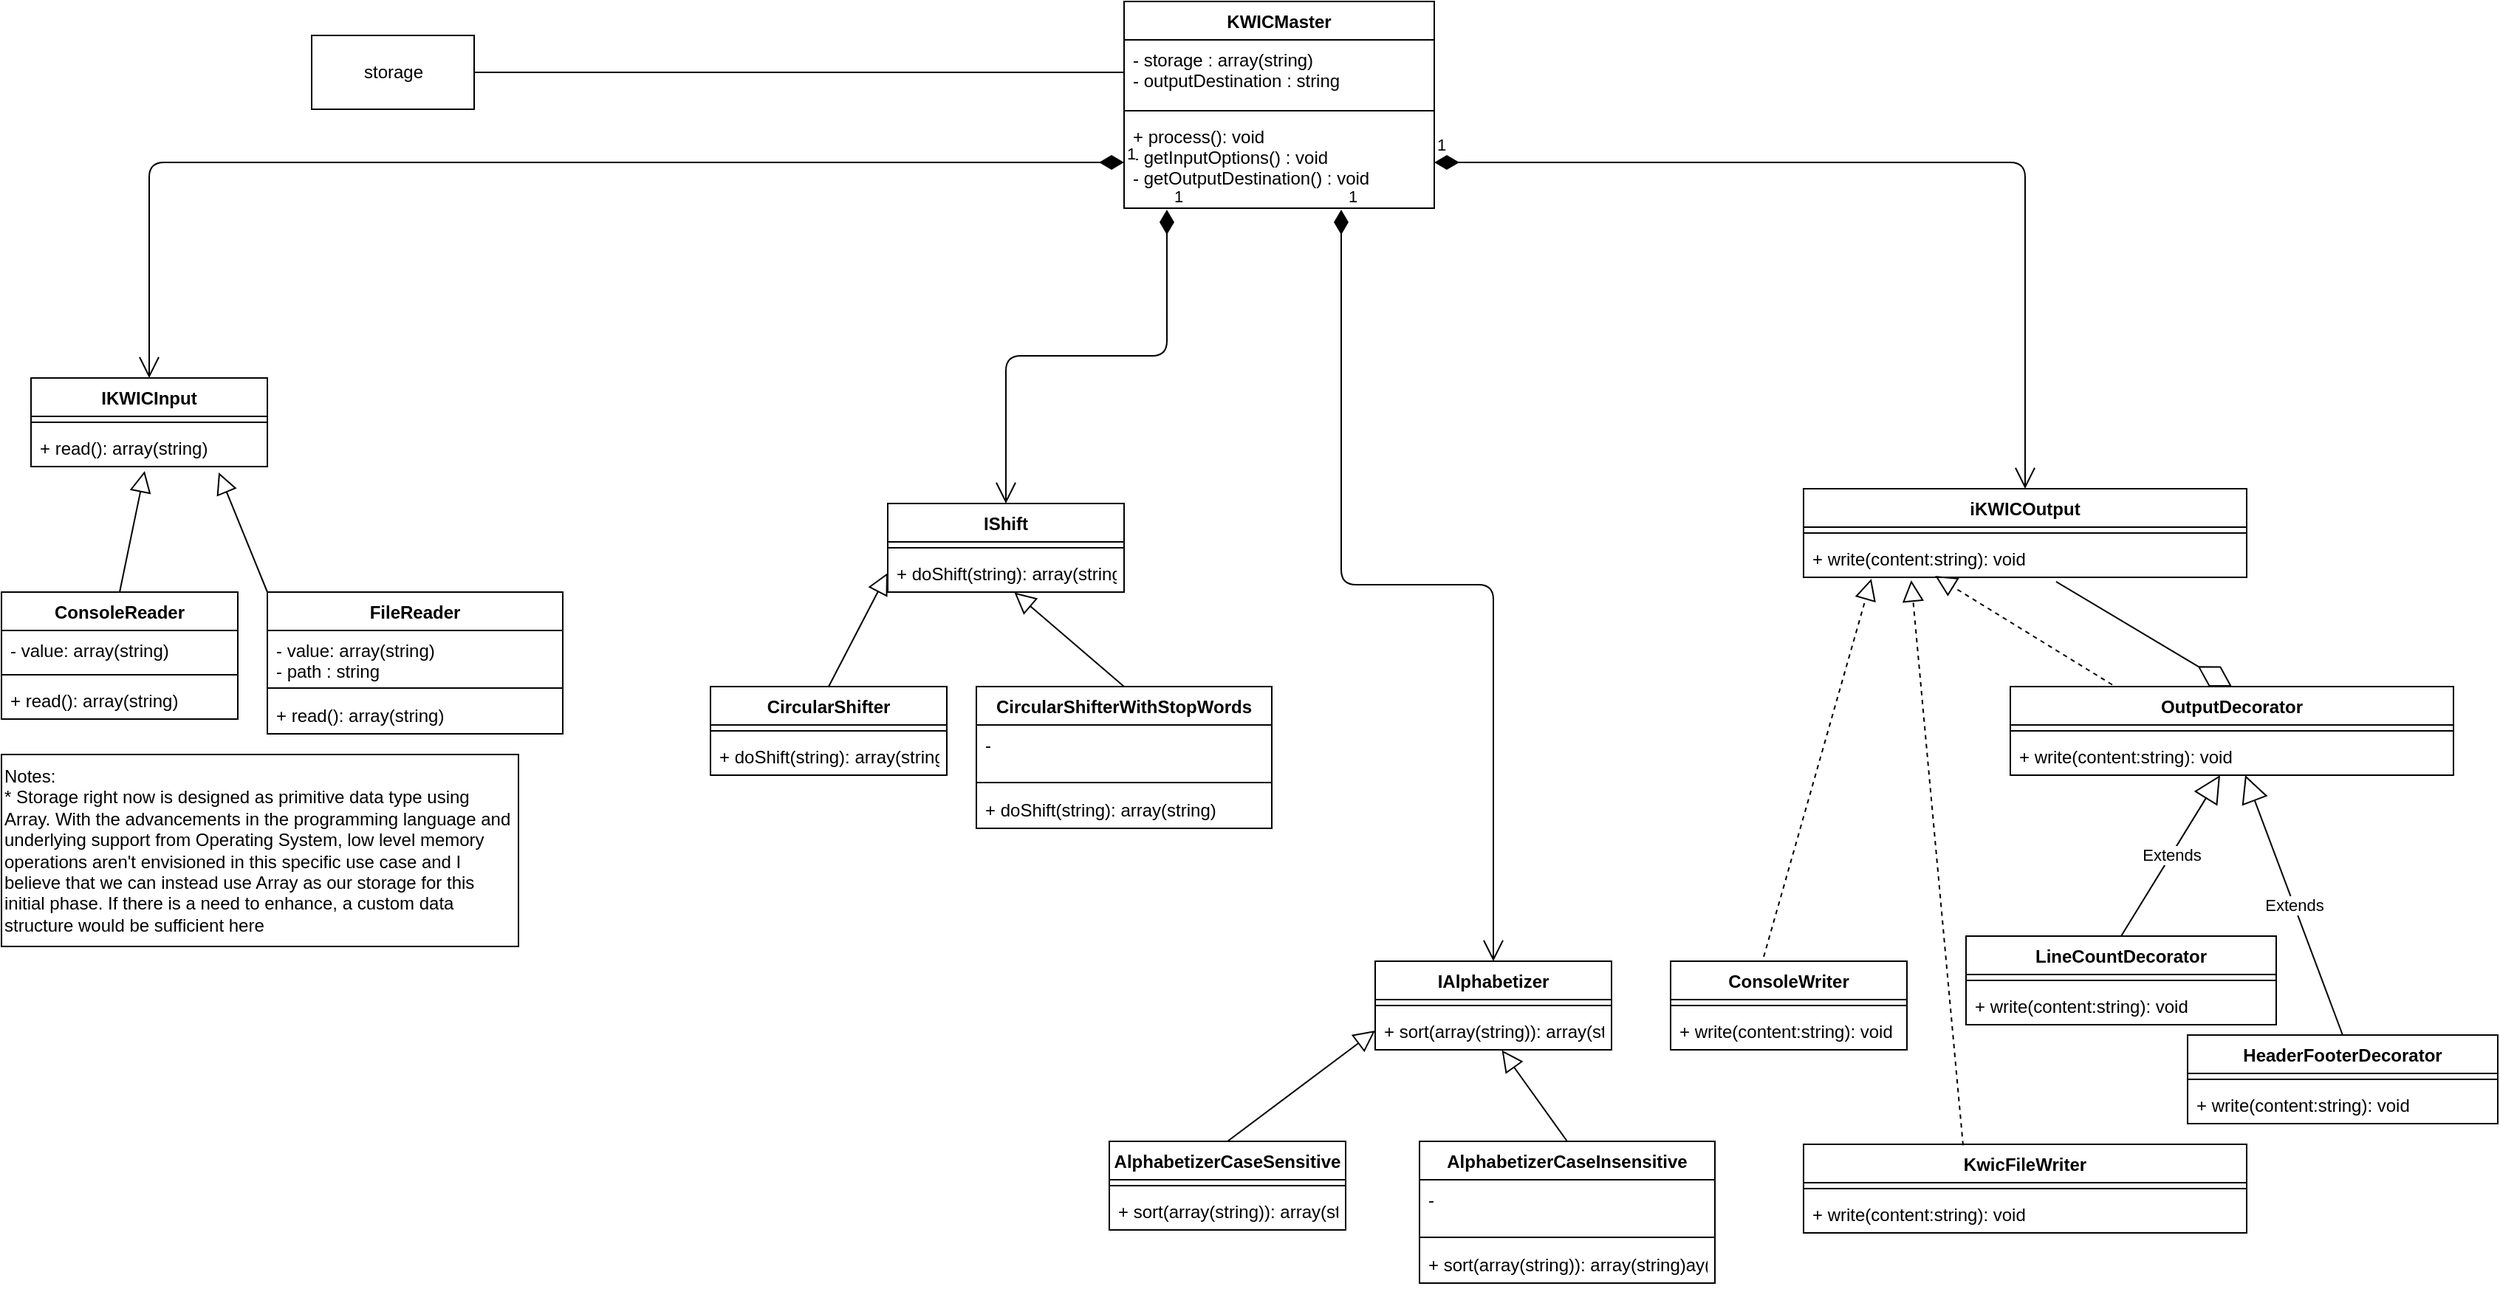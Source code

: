<mxfile version="14.3.2" type="github">
  <diagram name="Page-1" id="929967ad-93f9-6ef4-fab6-5d389245f69c">
    <mxGraphModel dx="1409" dy="729" grid="1" gridSize="10" guides="1" tooltips="1" connect="1" arrows="1" fold="1" page="1" pageScale="1.5" pageWidth="1169" pageHeight="826" background="none" math="0" shadow="0">
      <root>
        <mxCell id="0" style=";html=1;" />
        <mxCell id="1" style=";html=1;" parent="0" />
        <mxCell id="phy_oIgyeEhYIAaXvfVB-1" value="KWICMaster" style="swimlane;fontStyle=1;align=center;verticalAlign=top;childLayout=stackLayout;horizontal=1;startSize=26;horizontalStack=0;resizeParent=1;resizeParentMax=0;resizeLast=0;collapsible=1;marginBottom=0;" parent="1" vertex="1">
          <mxGeometry x="770" y="170" width="210" height="140" as="geometry" />
        </mxCell>
        <mxCell id="phy_oIgyeEhYIAaXvfVB-2" value="- storage : array(string)&#xa;- outputDestination : string&#xa;" style="text;strokeColor=none;fillColor=none;align=left;verticalAlign=top;spacingLeft=4;spacingRight=4;overflow=hidden;rotatable=0;points=[[0,0.5],[1,0.5]];portConstraint=eastwest;" parent="phy_oIgyeEhYIAaXvfVB-1" vertex="1">
          <mxGeometry y="26" width="210" height="44" as="geometry" />
        </mxCell>
        <mxCell id="phy_oIgyeEhYIAaXvfVB-3" value="" style="line;strokeWidth=1;fillColor=none;align=left;verticalAlign=middle;spacingTop=-1;spacingLeft=3;spacingRight=3;rotatable=0;labelPosition=right;points=[];portConstraint=eastwest;" parent="phy_oIgyeEhYIAaXvfVB-1" vertex="1">
          <mxGeometry y="70" width="210" height="8" as="geometry" />
        </mxCell>
        <mxCell id="phy_oIgyeEhYIAaXvfVB-4" value="+ process(): void&#xa;- getInputOptions() : void&#xa;- getOutputDestination() : void" style="text;strokeColor=none;fillColor=none;align=left;verticalAlign=top;spacingLeft=4;spacingRight=4;overflow=hidden;rotatable=0;points=[[0,0.5],[1,0.5]];portConstraint=eastwest;" parent="phy_oIgyeEhYIAaXvfVB-1" vertex="1">
          <mxGeometry y="78" width="210" height="62" as="geometry" />
        </mxCell>
        <mxCell id="phy_oIgyeEhYIAaXvfVB-5" value="ConsoleReader" style="swimlane;fontStyle=1;align=center;verticalAlign=top;childLayout=stackLayout;horizontal=1;startSize=26;horizontalStack=0;resizeParent=1;resizeParentMax=0;resizeLast=0;collapsible=1;marginBottom=0;" parent="1" vertex="1">
          <mxGeometry x="10" y="570" width="160" height="86" as="geometry" />
        </mxCell>
        <mxCell id="phy_oIgyeEhYIAaXvfVB-6" value="- value: array(string)" style="text;strokeColor=none;fillColor=none;align=left;verticalAlign=top;spacingLeft=4;spacingRight=4;overflow=hidden;rotatable=0;points=[[0,0.5],[1,0.5]];portConstraint=eastwest;" parent="phy_oIgyeEhYIAaXvfVB-5" vertex="1">
          <mxGeometry y="26" width="160" height="26" as="geometry" />
        </mxCell>
        <mxCell id="phy_oIgyeEhYIAaXvfVB-7" value="" style="line;strokeWidth=1;fillColor=none;align=left;verticalAlign=middle;spacingTop=-1;spacingLeft=3;spacingRight=3;rotatable=0;labelPosition=right;points=[];portConstraint=eastwest;" parent="phy_oIgyeEhYIAaXvfVB-5" vertex="1">
          <mxGeometry y="52" width="160" height="8" as="geometry" />
        </mxCell>
        <mxCell id="phy_oIgyeEhYIAaXvfVB-8" value="+ read(): array(string)" style="text;strokeColor=none;fillColor=none;align=left;verticalAlign=top;spacingLeft=4;spacingRight=4;overflow=hidden;rotatable=0;points=[[0,0.5],[1,0.5]];portConstraint=eastwest;" parent="phy_oIgyeEhYIAaXvfVB-5" vertex="1">
          <mxGeometry y="60" width="160" height="26" as="geometry" />
        </mxCell>
        <mxCell id="phy_oIgyeEhYIAaXvfVB-11" value="FileReader" style="swimlane;fontStyle=1;align=center;verticalAlign=top;childLayout=stackLayout;horizontal=1;startSize=26;horizontalStack=0;resizeParent=1;resizeParentMax=0;resizeLast=0;collapsible=1;marginBottom=0;" parent="1" vertex="1">
          <mxGeometry x="190" y="570" width="200" height="96" as="geometry" />
        </mxCell>
        <mxCell id="phy_oIgyeEhYIAaXvfVB-12" value="- value: array(string)&#xa;- path : string" style="text;strokeColor=none;fillColor=none;align=left;verticalAlign=top;spacingLeft=4;spacingRight=4;overflow=hidden;rotatable=0;points=[[0,0.5],[1,0.5]];portConstraint=eastwest;" parent="phy_oIgyeEhYIAaXvfVB-11" vertex="1">
          <mxGeometry y="26" width="200" height="34" as="geometry" />
        </mxCell>
        <mxCell id="phy_oIgyeEhYIAaXvfVB-13" value="" style="line;strokeWidth=1;fillColor=none;align=left;verticalAlign=middle;spacingTop=-1;spacingLeft=3;spacingRight=3;rotatable=0;labelPosition=right;points=[];portConstraint=eastwest;" parent="phy_oIgyeEhYIAaXvfVB-11" vertex="1">
          <mxGeometry y="60" width="200" height="10" as="geometry" />
        </mxCell>
        <mxCell id="phy_oIgyeEhYIAaXvfVB-14" value="+ read(): array(string)" style="text;strokeColor=none;fillColor=none;align=left;verticalAlign=top;spacingLeft=4;spacingRight=4;overflow=hidden;rotatable=0;points=[[0,0.5],[1,0.5]];portConstraint=eastwest;" parent="phy_oIgyeEhYIAaXvfVB-11" vertex="1">
          <mxGeometry y="70" width="200" height="26" as="geometry" />
        </mxCell>
        <mxCell id="phy_oIgyeEhYIAaXvfVB-15" value="ConsoleWriter" style="swimlane;fontStyle=1;align=center;verticalAlign=top;childLayout=stackLayout;horizontal=1;startSize=26;horizontalStack=0;resizeParent=1;resizeParentMax=0;resizeLast=0;collapsible=1;marginBottom=0;" parent="1" vertex="1">
          <mxGeometry x="1140" y="820" width="160" height="60" as="geometry" />
        </mxCell>
        <mxCell id="phy_oIgyeEhYIAaXvfVB-17" value="" style="line;strokeWidth=1;fillColor=none;align=left;verticalAlign=middle;spacingTop=-1;spacingLeft=3;spacingRight=3;rotatable=0;labelPosition=right;points=[];portConstraint=eastwest;" parent="phy_oIgyeEhYIAaXvfVB-15" vertex="1">
          <mxGeometry y="26" width="160" height="8" as="geometry" />
        </mxCell>
        <mxCell id="phy_oIgyeEhYIAaXvfVB-18" value="+ write(content:string): void" style="text;strokeColor=none;fillColor=none;align=left;verticalAlign=top;spacingLeft=4;spacingRight=4;overflow=hidden;rotatable=0;points=[[0,0.5],[1,0.5]];portConstraint=eastwest;" parent="phy_oIgyeEhYIAaXvfVB-15" vertex="1">
          <mxGeometry y="34" width="160" height="26" as="geometry" />
        </mxCell>
        <mxCell id="phy_oIgyeEhYIAaXvfVB-19" value="KwicFileWriter" style="swimlane;fontStyle=1;align=center;verticalAlign=top;childLayout=stackLayout;horizontal=1;startSize=26;horizontalStack=0;resizeParent=1;resizeParentMax=0;resizeLast=0;collapsible=1;marginBottom=0;" parent="1" vertex="1">
          <mxGeometry x="1230" y="944" width="300" height="60" as="geometry" />
        </mxCell>
        <mxCell id="phy_oIgyeEhYIAaXvfVB-21" value="" style="line;strokeWidth=1;fillColor=none;align=left;verticalAlign=middle;spacingTop=-1;spacingLeft=3;spacingRight=3;rotatable=0;labelPosition=right;points=[];portConstraint=eastwest;" parent="phy_oIgyeEhYIAaXvfVB-19" vertex="1">
          <mxGeometry y="26" width="300" height="8" as="geometry" />
        </mxCell>
        <mxCell id="phy_oIgyeEhYIAaXvfVB-22" value="+ write(content:string): void" style="text;strokeColor=none;fillColor=none;align=left;verticalAlign=top;spacingLeft=4;spacingRight=4;overflow=hidden;rotatable=0;points=[[0,0.5],[1,0.5]];portConstraint=eastwest;" parent="phy_oIgyeEhYIAaXvfVB-19" vertex="1">
          <mxGeometry y="34" width="300" height="26" as="geometry" />
        </mxCell>
        <mxCell id="phy_oIgyeEhYIAaXvfVB-32" value="" style="endArrow=block;endFill=0;endSize=12;html=1;exitX=0.5;exitY=0;exitDx=0;exitDy=0;entryX=0.481;entryY=1.115;entryDx=0;entryDy=0;entryPerimeter=0;" parent="1" source="phy_oIgyeEhYIAaXvfVB-5" target="8xvTotdAk9lfw0vqoSSg-4" edge="1">
          <mxGeometry width="160" relative="1" as="geometry">
            <mxPoint x="500" y="520" as="sourcePoint" />
            <mxPoint x="250" y="490" as="targetPoint" />
          </mxGeometry>
        </mxCell>
        <mxCell id="phy_oIgyeEhYIAaXvfVB-33" value="" style="endArrow=block;endFill=0;endSize=12;html=1;exitX=0;exitY=0;exitDx=0;exitDy=0;entryX=0.794;entryY=1.154;entryDx=0;entryDy=0;entryPerimeter=0;" parent="1" source="phy_oIgyeEhYIAaXvfVB-11" target="8xvTotdAk9lfw0vqoSSg-4" edge="1">
          <mxGeometry width="160" relative="1" as="geometry">
            <mxPoint x="150" y="587" as="sourcePoint" />
            <mxPoint x="430" y="490" as="targetPoint" />
          </mxGeometry>
        </mxCell>
        <mxCell id="phy_oIgyeEhYIAaXvfVB-34" value="" style="endArrow=block;dashed=1;endFill=0;endSize=12;html=1;entryX=0.297;entryY=0.962;entryDx=0;entryDy=0;entryPerimeter=0;exitX=0.23;exitY=-0.021;exitDx=0;exitDy=0;exitPerimeter=0;" parent="1" source="3EfenAXwT-ixDrpHpsqO-7" target="8xvTotdAk9lfw0vqoSSg-25" edge="1">
          <mxGeometry width="160" relative="1" as="geometry">
            <mxPoint x="1319" y="630" as="sourcePoint" />
            <mxPoint x="1490" y="603" as="targetPoint" />
          </mxGeometry>
        </mxCell>
        <mxCell id="phy_oIgyeEhYIAaXvfVB-52" value="storage" style="html=1;" parent="1" vertex="1">
          <mxGeometry x="220" y="193" width="110" height="50" as="geometry" />
        </mxCell>
        <mxCell id="phy_oIgyeEhYIAaXvfVB-53" value="" style="endArrow=none;html=1;edgeStyle=orthogonalEdgeStyle;entryX=0;entryY=0.5;entryDx=0;entryDy=0;exitX=1;exitY=0.5;exitDx=0;exitDy=0;" parent="1" source="phy_oIgyeEhYIAaXvfVB-52" target="phy_oIgyeEhYIAaXvfVB-2" edge="1">
          <mxGeometry relative="1" as="geometry">
            <mxPoint x="340" y="220" as="sourcePoint" />
            <mxPoint x="500" y="220" as="targetPoint" />
          </mxGeometry>
        </mxCell>
        <mxCell id="3jCtUMYixhxMc4JCGIBf-1" value="Notes:&amp;nbsp;&lt;br&gt;* Storage right now is designed as primitive data type using Array. With the advancements in the programming language and underlying support from Operating System, low level memory operations aren&#39;t envisioned in this specific use case and I believe that we can instead use Array as our storage for this initial phase. If there is a need to enhance, a custom data structure would be sufficient here&amp;nbsp;" style="rounded=0;whiteSpace=wrap;html=1;align=left;" parent="1" vertex="1">
          <mxGeometry x="10" y="680" width="350" height="130" as="geometry" />
        </mxCell>
        <mxCell id="3jCtUMYixhxMc4JCGIBf-11" value="1" style="endArrow=open;html=1;endSize=12;startArrow=diamondThin;startSize=14;startFill=1;edgeStyle=orthogonalEdgeStyle;align=left;verticalAlign=bottom;exitX=0;exitY=0.5;exitDx=0;exitDy=0;" parent="1" source="phy_oIgyeEhYIAaXvfVB-4" target="8xvTotdAk9lfw0vqoSSg-1" edge="1">
          <mxGeometry x="-1" y="3" relative="1" as="geometry">
            <mxPoint x="680" y="340" as="sourcePoint" />
            <mxPoint x="330" y="440" as="targetPoint" />
          </mxGeometry>
        </mxCell>
        <mxCell id="3jCtUMYixhxMc4JCGIBf-12" value="1" style="endArrow=open;html=1;endSize=12;startArrow=diamondThin;startSize=14;startFill=1;edgeStyle=orthogonalEdgeStyle;align=left;verticalAlign=bottom;exitX=0.138;exitY=1.016;exitDx=0;exitDy=0;exitPerimeter=0;entryX=0.5;entryY=0;entryDx=0;entryDy=0;" parent="1" source="phy_oIgyeEhYIAaXvfVB-4" target="8xvTotdAk9lfw0vqoSSg-30" edge="1">
          <mxGeometry x="-1" y="3" relative="1" as="geometry">
            <mxPoint x="780" y="289" as="sourcePoint" />
            <mxPoint x="810" y="530" as="targetPoint" />
          </mxGeometry>
        </mxCell>
        <mxCell id="3jCtUMYixhxMc4JCGIBf-13" value="1" style="endArrow=open;html=1;endSize=12;startArrow=diamondThin;startSize=14;startFill=1;edgeStyle=orthogonalEdgeStyle;align=left;verticalAlign=bottom;exitX=0.7;exitY=1.016;exitDx=0;exitDy=0;exitPerimeter=0;entryX=0.5;entryY=0;entryDx=0;entryDy=0;" parent="1" source="phy_oIgyeEhYIAaXvfVB-4" target="8xvTotdAk9lfw0vqoSSg-49" edge="1">
          <mxGeometry x="-1" y="3" relative="1" as="geometry">
            <mxPoint x="808.98" y="320.992" as="sourcePoint" />
            <mxPoint x="1025" y="774" as="targetPoint" />
          </mxGeometry>
        </mxCell>
        <mxCell id="3jCtUMYixhxMc4JCGIBf-14" value="1" style="endArrow=open;html=1;endSize=12;startArrow=diamondThin;startSize=14;startFill=1;edgeStyle=orthogonalEdgeStyle;align=left;verticalAlign=bottom;exitX=1;exitY=0.5;exitDx=0;exitDy=0;entryX=0.5;entryY=0;entryDx=0;entryDy=0;" parent="1" source="phy_oIgyeEhYIAaXvfVB-4" target="8xvTotdAk9lfw0vqoSSg-22" edge="1">
          <mxGeometry x="-1" y="3" relative="1" as="geometry">
            <mxPoint x="927" y="320.992" as="sourcePoint" />
            <mxPoint x="1361" y="500" as="targetPoint" />
          </mxGeometry>
        </mxCell>
        <mxCell id="8xvTotdAk9lfw0vqoSSg-1" value="IKWICInput" style="swimlane;fontStyle=1;align=center;verticalAlign=top;childLayout=stackLayout;horizontal=1;startSize=26;horizontalStack=0;resizeParent=1;resizeParentMax=0;resizeLast=0;collapsible=1;marginBottom=0;" parent="1" vertex="1">
          <mxGeometry x="30" y="425" width="160" height="60" as="geometry" />
        </mxCell>
        <mxCell id="8xvTotdAk9lfw0vqoSSg-3" value="" style="line;strokeWidth=1;fillColor=none;align=left;verticalAlign=middle;spacingTop=-1;spacingLeft=3;spacingRight=3;rotatable=0;labelPosition=right;points=[];portConstraint=eastwest;" parent="8xvTotdAk9lfw0vqoSSg-1" vertex="1">
          <mxGeometry y="26" width="160" height="8" as="geometry" />
        </mxCell>
        <mxCell id="8xvTotdAk9lfw0vqoSSg-4" value="+ read(): array(string)" style="text;strokeColor=none;fillColor=none;align=left;verticalAlign=top;spacingLeft=4;spacingRight=4;overflow=hidden;rotatable=0;points=[[0,0.5],[1,0.5]];portConstraint=eastwest;" parent="8xvTotdAk9lfw0vqoSSg-1" vertex="1">
          <mxGeometry y="34" width="160" height="26" as="geometry" />
        </mxCell>
        <mxCell id="8xvTotdAk9lfw0vqoSSg-22" value="iKWICOutput" style="swimlane;fontStyle=1;align=center;verticalAlign=top;childLayout=stackLayout;horizontal=1;startSize=26;horizontalStack=0;resizeParent=1;resizeParentMax=0;resizeLast=0;collapsible=1;marginBottom=0;" parent="1" vertex="1">
          <mxGeometry x="1230" y="500" width="300" height="60" as="geometry" />
        </mxCell>
        <mxCell id="8xvTotdAk9lfw0vqoSSg-24" value="" style="line;strokeWidth=1;fillColor=none;align=left;verticalAlign=middle;spacingTop=-1;spacingLeft=3;spacingRight=3;rotatable=0;labelPosition=right;points=[];portConstraint=eastwest;" parent="8xvTotdAk9lfw0vqoSSg-22" vertex="1">
          <mxGeometry y="26" width="300" height="8" as="geometry" />
        </mxCell>
        <mxCell id="8xvTotdAk9lfw0vqoSSg-25" value="+ write(content:string): void" style="text;strokeColor=none;fillColor=none;align=left;verticalAlign=top;spacingLeft=4;spacingRight=4;overflow=hidden;rotatable=0;points=[[0,0.5],[1,0.5]];portConstraint=eastwest;" parent="8xvTotdAk9lfw0vqoSSg-22" vertex="1">
          <mxGeometry y="34" width="300" height="26" as="geometry" />
        </mxCell>
        <mxCell id="8xvTotdAk9lfw0vqoSSg-30" value="IShift" style="swimlane;fontStyle=1;align=center;verticalAlign=top;childLayout=stackLayout;horizontal=1;startSize=26;horizontalStack=0;resizeParent=1;resizeParentMax=0;resizeLast=0;collapsible=1;marginBottom=0;" parent="1" vertex="1">
          <mxGeometry x="610" y="510" width="160" height="60" as="geometry" />
        </mxCell>
        <mxCell id="8xvTotdAk9lfw0vqoSSg-31" value="" style="line;strokeWidth=1;fillColor=none;align=left;verticalAlign=middle;spacingTop=-1;spacingLeft=3;spacingRight=3;rotatable=0;labelPosition=right;points=[];portConstraint=eastwest;" parent="8xvTotdAk9lfw0vqoSSg-30" vertex="1">
          <mxGeometry y="26" width="160" height="8" as="geometry" />
        </mxCell>
        <mxCell id="8xvTotdAk9lfw0vqoSSg-32" value="+ doShift(string): array(string)" style="text;strokeColor=none;fillColor=none;align=left;verticalAlign=top;spacingLeft=4;spacingRight=4;overflow=hidden;rotatable=0;points=[[0,0.5],[1,0.5]];portConstraint=eastwest;" parent="8xvTotdAk9lfw0vqoSSg-30" vertex="1">
          <mxGeometry y="34" width="160" height="26" as="geometry" />
        </mxCell>
        <mxCell id="8xvTotdAk9lfw0vqoSSg-35" value="CircularShifter" style="swimlane;fontStyle=1;align=center;verticalAlign=top;childLayout=stackLayout;horizontal=1;startSize=26;horizontalStack=0;resizeParent=1;resizeParentMax=0;resizeLast=0;collapsible=1;marginBottom=0;" parent="1" vertex="1">
          <mxGeometry x="490" y="634" width="160" height="60" as="geometry" />
        </mxCell>
        <mxCell id="8xvTotdAk9lfw0vqoSSg-37" value="" style="line;strokeWidth=1;fillColor=none;align=left;verticalAlign=middle;spacingTop=-1;spacingLeft=3;spacingRight=3;rotatable=0;labelPosition=right;points=[];portConstraint=eastwest;" parent="8xvTotdAk9lfw0vqoSSg-35" vertex="1">
          <mxGeometry y="26" width="160" height="8" as="geometry" />
        </mxCell>
        <mxCell id="8xvTotdAk9lfw0vqoSSg-38" value="+ doShift(string): array(string)" style="text;strokeColor=none;fillColor=none;align=left;verticalAlign=top;spacingLeft=4;spacingRight=4;overflow=hidden;rotatable=0;points=[[0,0.5],[1,0.5]];portConstraint=eastwest;" parent="8xvTotdAk9lfw0vqoSSg-35" vertex="1">
          <mxGeometry y="34" width="160" height="26" as="geometry" />
        </mxCell>
        <mxCell id="8xvTotdAk9lfw0vqoSSg-39" value="CircularShifterWithStopWords" style="swimlane;fontStyle=1;align=center;verticalAlign=top;childLayout=stackLayout;horizontal=1;startSize=26;horizontalStack=0;resizeParent=1;resizeParentMax=0;resizeLast=0;collapsible=1;marginBottom=0;" parent="1" vertex="1">
          <mxGeometry x="670" y="634" width="200" height="96" as="geometry" />
        </mxCell>
        <mxCell id="8xvTotdAk9lfw0vqoSSg-40" value="- " style="text;strokeColor=none;fillColor=none;align=left;verticalAlign=top;spacingLeft=4;spacingRight=4;overflow=hidden;rotatable=0;points=[[0,0.5],[1,0.5]];portConstraint=eastwest;" parent="8xvTotdAk9lfw0vqoSSg-39" vertex="1">
          <mxGeometry y="26" width="200" height="34" as="geometry" />
        </mxCell>
        <mxCell id="8xvTotdAk9lfw0vqoSSg-41" value="" style="line;strokeWidth=1;fillColor=none;align=left;verticalAlign=middle;spacingTop=-1;spacingLeft=3;spacingRight=3;rotatable=0;labelPosition=right;points=[];portConstraint=eastwest;" parent="8xvTotdAk9lfw0vqoSSg-39" vertex="1">
          <mxGeometry y="60" width="200" height="10" as="geometry" />
        </mxCell>
        <mxCell id="8xvTotdAk9lfw0vqoSSg-42" value="+ doShift(string): array(string)" style="text;strokeColor=none;fillColor=none;align=left;verticalAlign=top;spacingLeft=4;spacingRight=4;overflow=hidden;rotatable=0;points=[[0,0.5],[1,0.5]];portConstraint=eastwest;" parent="8xvTotdAk9lfw0vqoSSg-39" vertex="1">
          <mxGeometry y="70" width="200" height="26" as="geometry" />
        </mxCell>
        <mxCell id="8xvTotdAk9lfw0vqoSSg-43" value="" style="endArrow=block;endFill=0;endSize=12;html=1;entryX=0;entryY=0.5;entryDx=0;entryDy=0;exitX=0.5;exitY=0;exitDx=0;exitDy=0;" parent="1" source="8xvTotdAk9lfw0vqoSSg-35" target="8xvTotdAk9lfw0vqoSSg-32" edge="1">
          <mxGeometry width="160" relative="1" as="geometry">
            <mxPoint x="560" y="630" as="sourcePoint" />
            <mxPoint x="167.04" y="499.004" as="targetPoint" />
          </mxGeometry>
        </mxCell>
        <mxCell id="8xvTotdAk9lfw0vqoSSg-44" value="" style="endArrow=block;endFill=0;endSize=12;html=1;entryX=0.536;entryY=1.011;entryDx=0;entryDy=0;exitX=0.5;exitY=0;exitDx=0;exitDy=0;entryPerimeter=0;" parent="1" source="8xvTotdAk9lfw0vqoSSg-39" target="8xvTotdAk9lfw0vqoSSg-32" edge="1">
          <mxGeometry width="160" relative="1" as="geometry">
            <mxPoint x="580" y="644" as="sourcePoint" />
            <mxPoint x="727" y="600.0" as="targetPoint" />
          </mxGeometry>
        </mxCell>
        <mxCell id="8xvTotdAk9lfw0vqoSSg-49" value="IAlphabetizer" style="swimlane;fontStyle=1;align=center;verticalAlign=top;childLayout=stackLayout;horizontal=1;startSize=26;horizontalStack=0;resizeParent=1;resizeParentMax=0;resizeLast=0;collapsible=1;marginBottom=0;" parent="1" vertex="1">
          <mxGeometry x="940" y="820" width="160" height="60" as="geometry" />
        </mxCell>
        <mxCell id="8xvTotdAk9lfw0vqoSSg-50" value="" style="line;strokeWidth=1;fillColor=none;align=left;verticalAlign=middle;spacingTop=-1;spacingLeft=3;spacingRight=3;rotatable=0;labelPosition=right;points=[];portConstraint=eastwest;" parent="8xvTotdAk9lfw0vqoSSg-49" vertex="1">
          <mxGeometry y="26" width="160" height="8" as="geometry" />
        </mxCell>
        <mxCell id="8xvTotdAk9lfw0vqoSSg-51" value="+ sort(array(string)): array(string)" style="text;strokeColor=none;fillColor=none;align=left;verticalAlign=top;spacingLeft=4;spacingRight=4;overflow=hidden;rotatable=0;points=[[0,0.5],[1,0.5]];portConstraint=eastwest;" parent="8xvTotdAk9lfw0vqoSSg-49" vertex="1">
          <mxGeometry y="34" width="160" height="26" as="geometry" />
        </mxCell>
        <mxCell id="8xvTotdAk9lfw0vqoSSg-52" value="AlphabetizerCaseSensitive" style="swimlane;fontStyle=1;align=center;verticalAlign=top;childLayout=stackLayout;horizontal=1;startSize=26;horizontalStack=0;resizeParent=1;resizeParentMax=0;resizeLast=0;collapsible=1;marginBottom=0;" parent="1" vertex="1">
          <mxGeometry x="760" y="942" width="160" height="60" as="geometry" />
        </mxCell>
        <mxCell id="8xvTotdAk9lfw0vqoSSg-53" value="" style="line;strokeWidth=1;fillColor=none;align=left;verticalAlign=middle;spacingTop=-1;spacingLeft=3;spacingRight=3;rotatable=0;labelPosition=right;points=[];portConstraint=eastwest;" parent="8xvTotdAk9lfw0vqoSSg-52" vertex="1">
          <mxGeometry y="26" width="160" height="8" as="geometry" />
        </mxCell>
        <mxCell id="8xvTotdAk9lfw0vqoSSg-54" value="+ sort(array(string)): array(string)" style="text;strokeColor=none;fillColor=none;align=left;verticalAlign=top;spacingLeft=4;spacingRight=4;overflow=hidden;rotatable=0;points=[[0,0.5],[1,0.5]];portConstraint=eastwest;" parent="8xvTotdAk9lfw0vqoSSg-52" vertex="1">
          <mxGeometry y="34" width="160" height="26" as="geometry" />
        </mxCell>
        <mxCell id="8xvTotdAk9lfw0vqoSSg-55" value="AlphabetizerCaseInsensitive" style="swimlane;fontStyle=1;align=center;verticalAlign=top;childLayout=stackLayout;horizontal=1;startSize=26;horizontalStack=0;resizeParent=1;resizeParentMax=0;resizeLast=0;collapsible=1;marginBottom=0;" parent="1" vertex="1">
          <mxGeometry x="970" y="942" width="200" height="96" as="geometry" />
        </mxCell>
        <mxCell id="8xvTotdAk9lfw0vqoSSg-56" value="- " style="text;strokeColor=none;fillColor=none;align=left;verticalAlign=top;spacingLeft=4;spacingRight=4;overflow=hidden;rotatable=0;points=[[0,0.5],[1,0.5]];portConstraint=eastwest;" parent="8xvTotdAk9lfw0vqoSSg-55" vertex="1">
          <mxGeometry y="26" width="200" height="34" as="geometry" />
        </mxCell>
        <mxCell id="8xvTotdAk9lfw0vqoSSg-57" value="" style="line;strokeWidth=1;fillColor=none;align=left;verticalAlign=middle;spacingTop=-1;spacingLeft=3;spacingRight=3;rotatable=0;labelPosition=right;points=[];portConstraint=eastwest;" parent="8xvTotdAk9lfw0vqoSSg-55" vertex="1">
          <mxGeometry y="60" width="200" height="10" as="geometry" />
        </mxCell>
        <mxCell id="8xvTotdAk9lfw0vqoSSg-58" value="+ sort(array(string)): array(string)ay(string)" style="text;strokeColor=none;fillColor=none;align=left;verticalAlign=top;spacingLeft=4;spacingRight=4;overflow=hidden;rotatable=0;points=[[0,0.5],[1,0.5]];portConstraint=eastwest;" parent="8xvTotdAk9lfw0vqoSSg-55" vertex="1">
          <mxGeometry y="70" width="200" height="26" as="geometry" />
        </mxCell>
        <mxCell id="8xvTotdAk9lfw0vqoSSg-59" value="" style="endArrow=block;endFill=0;endSize=12;html=1;entryX=0;entryY=0.5;entryDx=0;entryDy=0;exitX=0.5;exitY=0;exitDx=0;exitDy=0;" parent="1" source="8xvTotdAk9lfw0vqoSSg-52" target="8xvTotdAk9lfw0vqoSSg-51" edge="1">
          <mxGeometry width="160" relative="1" as="geometry">
            <mxPoint x="560" y="934" as="sourcePoint" />
            <mxPoint x="167.04" y="803.004" as="targetPoint" />
          </mxGeometry>
        </mxCell>
        <mxCell id="8xvTotdAk9lfw0vqoSSg-60" value="" style="endArrow=block;endFill=0;endSize=12;html=1;entryX=0.536;entryY=1.011;entryDx=0;entryDy=0;exitX=0.5;exitY=0;exitDx=0;exitDy=0;entryPerimeter=0;" parent="1" source="8xvTotdAk9lfw0vqoSSg-55" target="8xvTotdAk9lfw0vqoSSg-51" edge="1">
          <mxGeometry width="160" relative="1" as="geometry">
            <mxPoint x="580" y="948" as="sourcePoint" />
            <mxPoint x="727" y="904.0" as="targetPoint" />
          </mxGeometry>
        </mxCell>
        <mxCell id="3EfenAXwT-ixDrpHpsqO-7" value="OutputDecorator" style="swimlane;fontStyle=1;align=center;verticalAlign=top;childLayout=stackLayout;horizontal=1;startSize=26;horizontalStack=0;resizeParent=1;resizeParentMax=0;resizeLast=0;collapsible=1;marginBottom=0;" vertex="1" parent="1">
          <mxGeometry x="1370" y="634" width="300" height="60" as="geometry" />
        </mxCell>
        <mxCell id="3EfenAXwT-ixDrpHpsqO-9" value="" style="line;strokeWidth=1;fillColor=none;align=left;verticalAlign=middle;spacingTop=-1;spacingLeft=3;spacingRight=3;rotatable=0;labelPosition=right;points=[];portConstraint=eastwest;" vertex="1" parent="3EfenAXwT-ixDrpHpsqO-7">
          <mxGeometry y="26" width="300" height="8" as="geometry" />
        </mxCell>
        <mxCell id="3EfenAXwT-ixDrpHpsqO-10" value="+ write(content:string): void" style="text;strokeColor=none;fillColor=none;align=left;verticalAlign=top;spacingLeft=4;spacingRight=4;overflow=hidden;rotatable=0;points=[[0,0.5],[1,0.5]];portConstraint=eastwest;" vertex="1" parent="3EfenAXwT-ixDrpHpsqO-7">
          <mxGeometry y="34" width="300" height="26" as="geometry" />
        </mxCell>
        <mxCell id="3EfenAXwT-ixDrpHpsqO-11" value="" style="endArrow=diamondThin;endFill=0;endSize=24;html=1;exitX=0.57;exitY=1.115;exitDx=0;exitDy=0;exitPerimeter=0;entryX=0.5;entryY=0;entryDx=0;entryDy=0;" edge="1" parent="1" source="8xvTotdAk9lfw0vqoSSg-25" target="3EfenAXwT-ixDrpHpsqO-7">
          <mxGeometry width="160" relative="1" as="geometry">
            <mxPoint x="940" y="640" as="sourcePoint" />
            <mxPoint x="1100" y="640" as="targetPoint" />
          </mxGeometry>
        </mxCell>
        <mxCell id="3EfenAXwT-ixDrpHpsqO-14" value="Extends" style="endArrow=block;endSize=16;endFill=0;html=1;exitX=0.5;exitY=0;exitDx=0;exitDy=0;" edge="1" parent="1" source="3EfenAXwT-ixDrpHpsqO-17" target="3EfenAXwT-ixDrpHpsqO-10">
          <mxGeometry width="160" relative="1" as="geometry">
            <mxPoint x="1530" y="800" as="sourcePoint" />
            <mxPoint x="1296.1" y="572.002" as="targetPoint" />
          </mxGeometry>
        </mxCell>
        <mxCell id="3EfenAXwT-ixDrpHpsqO-15" value="" style="endArrow=block;dashed=1;endFill=0;endSize=12;html=1;entryX=0.153;entryY=1.038;entryDx=0;entryDy=0;entryPerimeter=0;exitX=0.394;exitY=-0.05;exitDx=0;exitDy=0;exitPerimeter=0;" edge="1" parent="1" source="phy_oIgyeEhYIAaXvfVB-15" target="8xvTotdAk9lfw0vqoSSg-25">
          <mxGeometry width="160" relative="1" as="geometry">
            <mxPoint x="1449" y="642.026" as="sourcePoint" />
            <mxPoint x="1329.1" y="569.012" as="targetPoint" />
          </mxGeometry>
        </mxCell>
        <mxCell id="3EfenAXwT-ixDrpHpsqO-16" value="" style="endArrow=block;dashed=1;endFill=0;endSize=12;html=1;entryX=0.243;entryY=1.077;entryDx=0;entryDy=0;entryPerimeter=0;exitX=0.36;exitY=0.011;exitDx=0;exitDy=0;exitPerimeter=0;" edge="1" parent="1" source="phy_oIgyeEhYIAaXvfVB-19" target="8xvTotdAk9lfw0vqoSSg-25">
          <mxGeometry width="160" relative="1" as="geometry">
            <mxPoint x="1459" y="652.026" as="sourcePoint" />
            <mxPoint x="1339.1" y="579.012" as="targetPoint" />
          </mxGeometry>
        </mxCell>
        <mxCell id="3EfenAXwT-ixDrpHpsqO-17" value="LineCountDecorator" style="swimlane;fontStyle=1;align=center;verticalAlign=top;childLayout=stackLayout;horizontal=1;startSize=26;horizontalStack=0;resizeParent=1;resizeParentMax=0;resizeLast=0;collapsible=1;marginBottom=0;" vertex="1" parent="1">
          <mxGeometry x="1340" y="803" width="210" height="60" as="geometry" />
        </mxCell>
        <mxCell id="3EfenAXwT-ixDrpHpsqO-19" value="" style="line;strokeWidth=1;fillColor=none;align=left;verticalAlign=middle;spacingTop=-1;spacingLeft=3;spacingRight=3;rotatable=0;labelPosition=right;points=[];portConstraint=eastwest;" vertex="1" parent="3EfenAXwT-ixDrpHpsqO-17">
          <mxGeometry y="26" width="210" height="8" as="geometry" />
        </mxCell>
        <mxCell id="3EfenAXwT-ixDrpHpsqO-20" value="+ write(content:string): void" style="text;strokeColor=none;fillColor=none;align=left;verticalAlign=top;spacingLeft=4;spacingRight=4;overflow=hidden;rotatable=0;points=[[0,0.5],[1,0.5]];portConstraint=eastwest;" vertex="1" parent="3EfenAXwT-ixDrpHpsqO-17">
          <mxGeometry y="34" width="210" height="26" as="geometry" />
        </mxCell>
        <mxCell id="3EfenAXwT-ixDrpHpsqO-21" value="HeaderFooterDecorator" style="swimlane;fontStyle=1;align=center;verticalAlign=top;childLayout=stackLayout;horizontal=1;startSize=26;horizontalStack=0;resizeParent=1;resizeParentMax=0;resizeLast=0;collapsible=1;marginBottom=0;" vertex="1" parent="1">
          <mxGeometry x="1490" y="870" width="210" height="60" as="geometry" />
        </mxCell>
        <mxCell id="3EfenAXwT-ixDrpHpsqO-22" value="" style="line;strokeWidth=1;fillColor=none;align=left;verticalAlign=middle;spacingTop=-1;spacingLeft=3;spacingRight=3;rotatable=0;labelPosition=right;points=[];portConstraint=eastwest;" vertex="1" parent="3EfenAXwT-ixDrpHpsqO-21">
          <mxGeometry y="26" width="210" height="8" as="geometry" />
        </mxCell>
        <mxCell id="3EfenAXwT-ixDrpHpsqO-23" value="+ write(content:string): void" style="text;strokeColor=none;fillColor=none;align=left;verticalAlign=top;spacingLeft=4;spacingRight=4;overflow=hidden;rotatable=0;points=[[0,0.5],[1,0.5]];portConstraint=eastwest;" vertex="1" parent="3EfenAXwT-ixDrpHpsqO-21">
          <mxGeometry y="34" width="210" height="26" as="geometry" />
        </mxCell>
        <mxCell id="3EfenAXwT-ixDrpHpsqO-24" value="Extends" style="endArrow=block;endSize=16;endFill=0;html=1;exitX=0.5;exitY=0;exitDx=0;exitDy=0;entryX=0.53;entryY=1;entryDx=0;entryDy=0;entryPerimeter=0;" edge="1" parent="1" source="3EfenAXwT-ixDrpHpsqO-21" target="3EfenAXwT-ixDrpHpsqO-10">
          <mxGeometry width="160" relative="1" as="geometry">
            <mxPoint x="1455" y="813" as="sourcePoint" />
            <mxPoint x="1518.92" y="738" as="targetPoint" />
          </mxGeometry>
        </mxCell>
      </root>
    </mxGraphModel>
  </diagram>
</mxfile>
